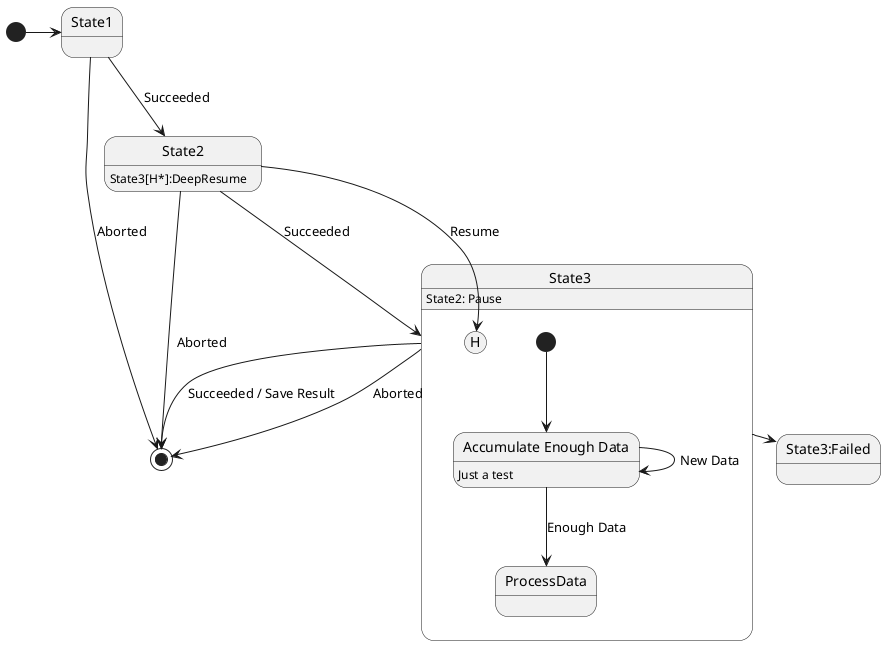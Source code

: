 @startuml
[*] -> State1
State1 --> State2 : Succeeded
State1 --> [*]:Aborted
State2 --> State3: Succeeded
State2 --> [*]:Aborted
state State3{
    state "Accumulate Enough Data" as long1
    long1:Just a test
    [*] --> long1
    long1--> long1:New Data
    long1 --> ProcessData :Enough Data
    State2-->[H]:Resume

}
State3: State2: Pause
State2: State3[H*]:DeepResume
State3-->State3:Failed
State3-->[*]: Succeeded / Save Result
State3 --> [*]: Aborted
@enduml